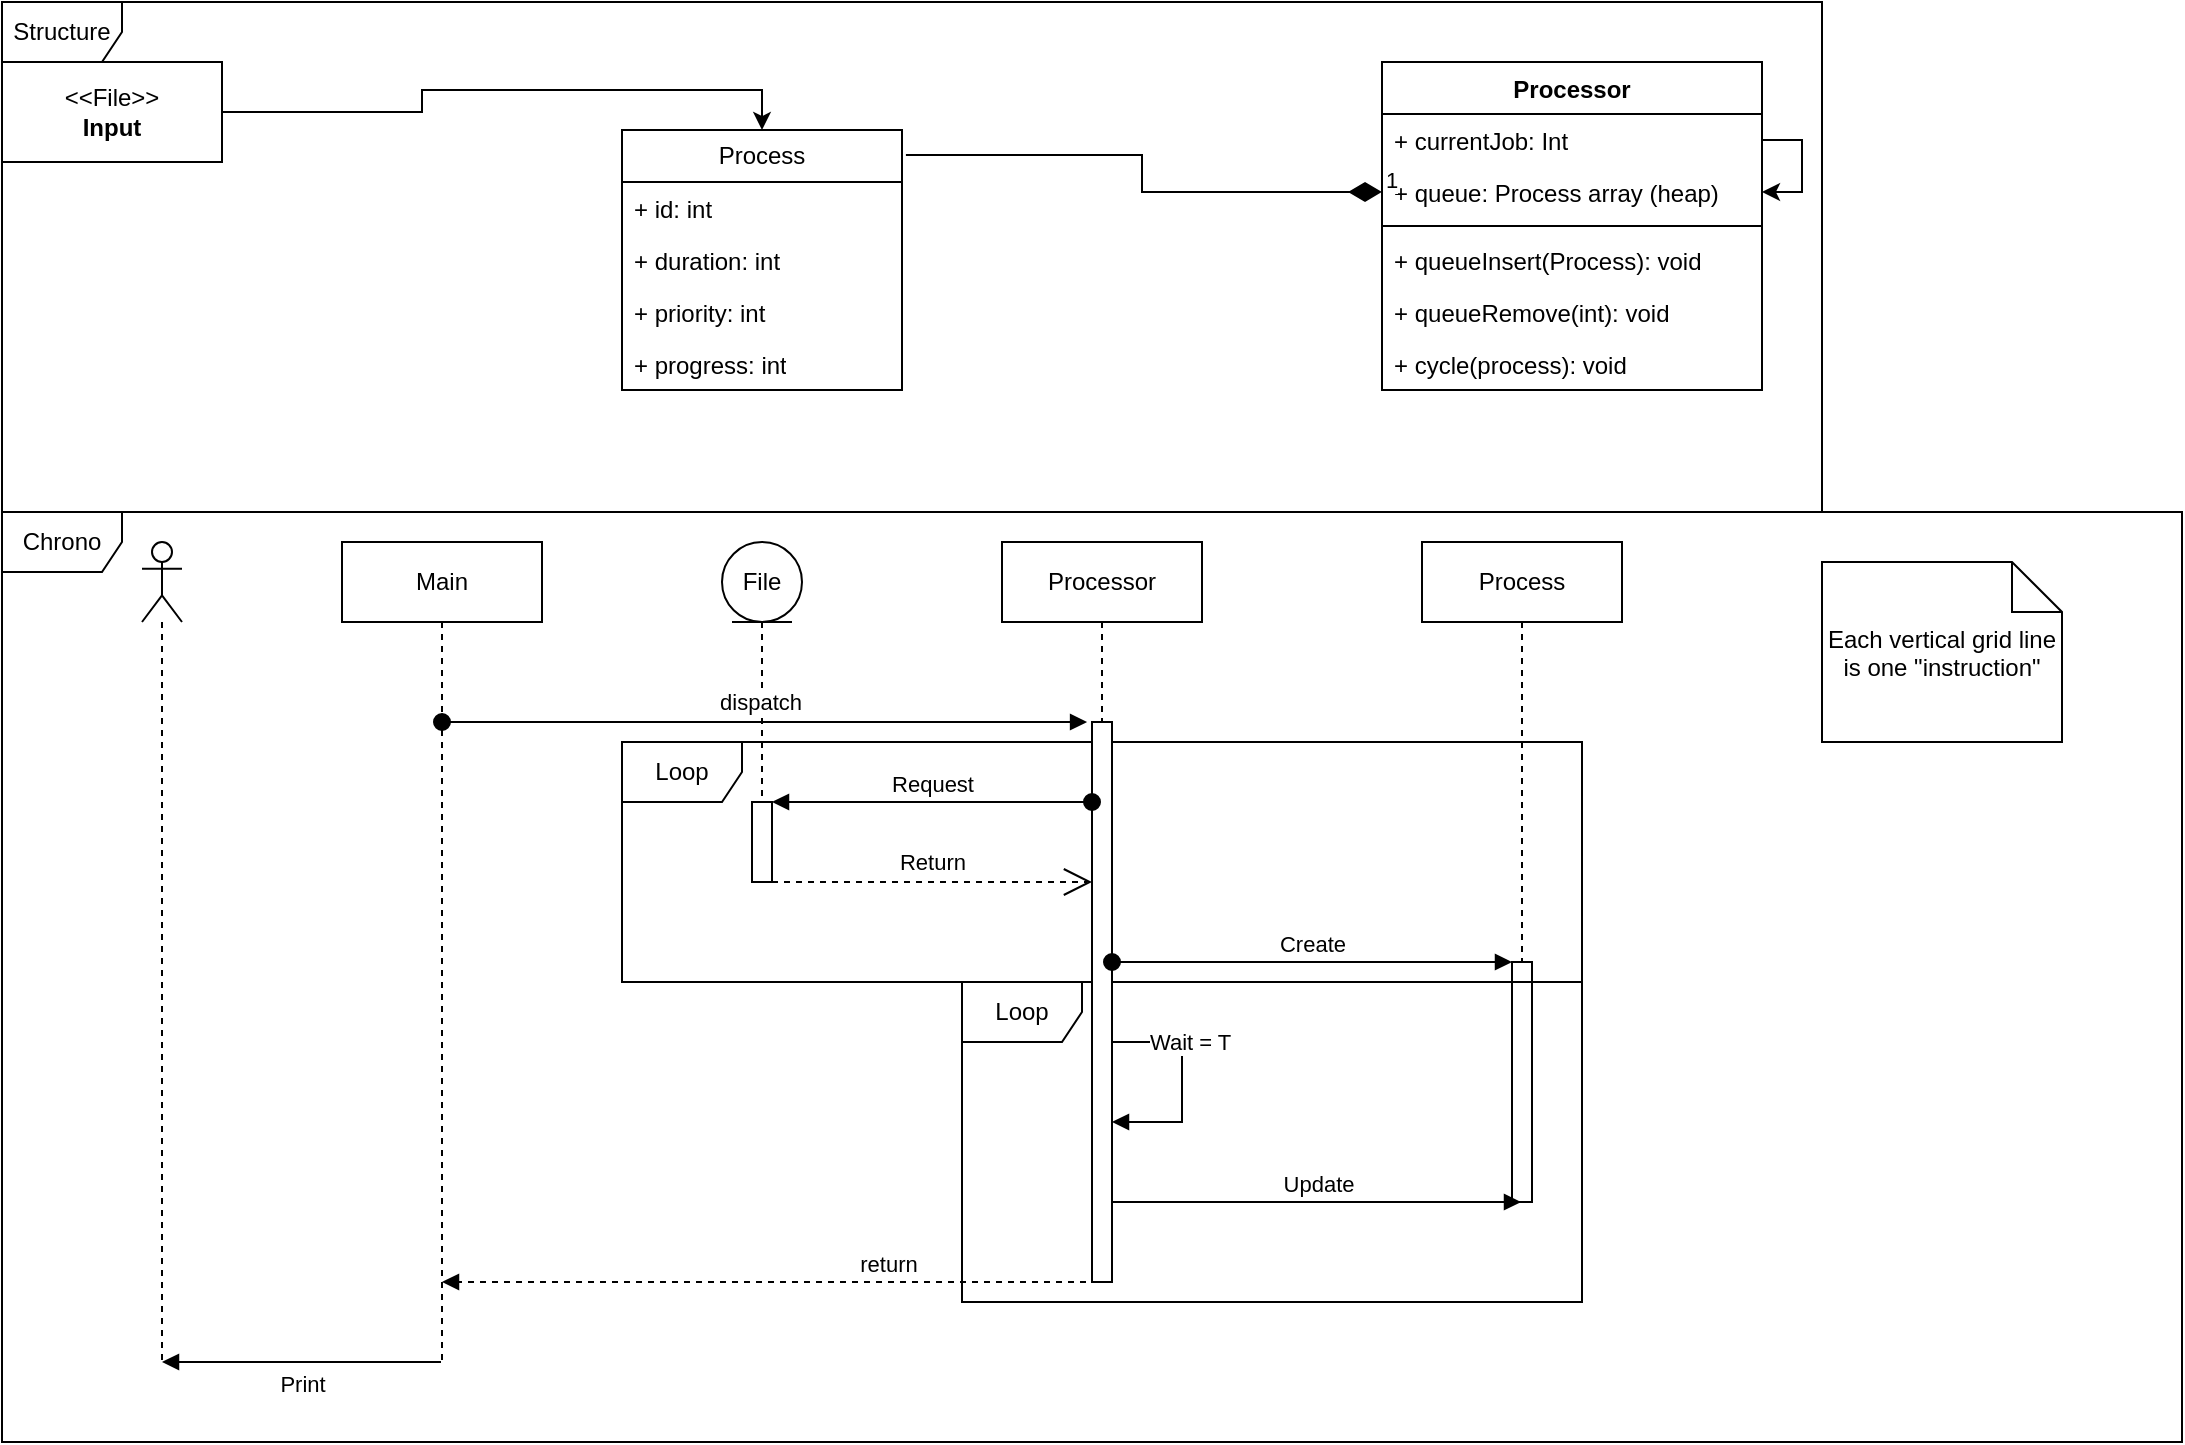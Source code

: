 <mxfile version="21.1.1" type="github">
  <diagram name="Page-1" id="e7e014a7-5840-1c2e-5031-d8a46d1fe8dd">
    <mxGraphModel dx="2443" dy="675" grid="1" gridSize="10" guides="1" tooltips="1" connect="1" arrows="1" fold="1" page="1" pageScale="1" pageWidth="1169" pageHeight="826" background="none" math="0" shadow="0">
      <root>
        <mxCell id="0" />
        <mxCell id="1" parent="0" />
        <mxCell id="6_-7ls5O3npa46uGyjmJ-139" value="return" style="html=1;verticalAlign=bottom;endArrow=block;edgeStyle=elbowEdgeStyle;elbow=vertical;curved=0;rounded=0;dashed=1;" edge="1" target="6_-7ls5O3npa46uGyjmJ-85" parent="1" source="6_-7ls5O3npa46uGyjmJ-87">
          <mxGeometry x="-0.202" relative="1" as="geometry">
            <mxPoint x="350" y="660" as="sourcePoint" />
            <mxPoint x="195" y="800" as="targetPoint" />
            <Array as="points">
              <mxPoint x="350" y="760" />
              <mxPoint x="440" y="720" />
              <mxPoint x="400" y="800" />
              <mxPoint x="480" y="800" />
              <mxPoint x="520" y="830" />
            </Array>
            <mxPoint as="offset" />
          </mxGeometry>
        </mxCell>
        <mxCell id="6_-7ls5O3npa46uGyjmJ-41" value="Process" style="swimlane;fontStyle=0;childLayout=stackLayout;horizontal=1;startSize=26;fillColor=none;horizontalStack=0;resizeParent=1;resizeParentMax=0;resizeLast=0;collapsible=1;marginBottom=0;whiteSpace=wrap;html=1;" vertex="1" parent="1">
          <mxGeometry x="280" y="184" width="140" height="130" as="geometry" />
        </mxCell>
        <mxCell id="6_-7ls5O3npa46uGyjmJ-42" value="+ id: int" style="text;strokeColor=none;fillColor=none;align=left;verticalAlign=top;spacingLeft=4;spacingRight=4;overflow=hidden;rotatable=0;points=[[0,0.5],[1,0.5]];portConstraint=eastwest;whiteSpace=wrap;html=1;" vertex="1" parent="6_-7ls5O3npa46uGyjmJ-41">
          <mxGeometry y="26" width="140" height="26" as="geometry" />
        </mxCell>
        <mxCell id="6_-7ls5O3npa46uGyjmJ-43" value="+ duration: int" style="text;strokeColor=none;fillColor=none;align=left;verticalAlign=top;spacingLeft=4;spacingRight=4;overflow=hidden;rotatable=0;points=[[0,0.5],[1,0.5]];portConstraint=eastwest;whiteSpace=wrap;html=1;" vertex="1" parent="6_-7ls5O3npa46uGyjmJ-41">
          <mxGeometry y="52" width="140" height="26" as="geometry" />
        </mxCell>
        <mxCell id="6_-7ls5O3npa46uGyjmJ-44" value="+ priority: int" style="text;strokeColor=none;fillColor=none;align=left;verticalAlign=top;spacingLeft=4;spacingRight=4;overflow=hidden;rotatable=0;points=[[0,0.5],[1,0.5]];portConstraint=eastwest;whiteSpace=wrap;html=1;" vertex="1" parent="6_-7ls5O3npa46uGyjmJ-41">
          <mxGeometry y="78" width="140" height="26" as="geometry" />
        </mxCell>
        <mxCell id="6_-7ls5O3npa46uGyjmJ-73" value="+ progress: int" style="text;strokeColor=none;fillColor=none;align=left;verticalAlign=top;spacingLeft=4;spacingRight=4;overflow=hidden;rotatable=0;points=[[0,0.5],[1,0.5]];portConstraint=eastwest;whiteSpace=wrap;html=1;" vertex="1" parent="6_-7ls5O3npa46uGyjmJ-41">
          <mxGeometry y="104" width="140" height="26" as="geometry" />
        </mxCell>
        <mxCell id="6_-7ls5O3npa46uGyjmJ-52" style="edgeStyle=orthogonalEdgeStyle;rounded=0;orthogonalLoop=1;jettySize=auto;html=1;exitX=1;exitY=0.5;exitDx=0;exitDy=0;entryX=0.5;entryY=0;entryDx=0;entryDy=0;" edge="1" parent="1" source="6_-7ls5O3npa46uGyjmJ-72" target="6_-7ls5O3npa46uGyjmJ-41">
          <mxGeometry relative="1" as="geometry">
            <mxPoint x="80" y="176" as="sourcePoint" />
          </mxGeometry>
        </mxCell>
        <mxCell id="6_-7ls5O3npa46uGyjmJ-53" value="Processor" style="swimlane;fontStyle=1;align=center;verticalAlign=top;childLayout=stackLayout;horizontal=1;startSize=26;horizontalStack=0;resizeParent=1;resizeParentMax=0;resizeLast=0;collapsible=1;marginBottom=0;whiteSpace=wrap;html=1;" vertex="1" parent="1">
          <mxGeometry x="660" y="150" width="190" height="164" as="geometry" />
        </mxCell>
        <mxCell id="6_-7ls5O3npa46uGyjmJ-66" style="edgeStyle=orthogonalEdgeStyle;rounded=0;orthogonalLoop=1;jettySize=auto;html=1;exitX=1;exitY=0.5;exitDx=0;exitDy=0;" edge="1" parent="6_-7ls5O3npa46uGyjmJ-53" source="6_-7ls5O3npa46uGyjmJ-54" target="6_-7ls5O3npa46uGyjmJ-64">
          <mxGeometry relative="1" as="geometry">
            <mxPoint x="190" y="70" as="targetPoint" />
          </mxGeometry>
        </mxCell>
        <mxCell id="6_-7ls5O3npa46uGyjmJ-54" value="+ currentJob: Int" style="text;strokeColor=none;fillColor=none;align=left;verticalAlign=top;spacingLeft=4;spacingRight=4;overflow=hidden;rotatable=0;points=[[0,0.5],[1,0.5]];portConstraint=eastwest;whiteSpace=wrap;html=1;" vertex="1" parent="6_-7ls5O3npa46uGyjmJ-53">
          <mxGeometry y="26" width="190" height="26" as="geometry" />
        </mxCell>
        <mxCell id="6_-7ls5O3npa46uGyjmJ-64" value="+ queue: Process array (heap)" style="text;strokeColor=none;fillColor=none;align=left;verticalAlign=top;spacingLeft=4;spacingRight=4;overflow=hidden;rotatable=0;points=[[0,0.5],[1,0.5]];portConstraint=eastwest;whiteSpace=wrap;html=1;fontStyle=0" vertex="1" parent="6_-7ls5O3npa46uGyjmJ-53">
          <mxGeometry y="52" width="190" height="26" as="geometry" />
        </mxCell>
        <mxCell id="6_-7ls5O3npa46uGyjmJ-55" value="" style="line;strokeWidth=1;fillColor=none;align=left;verticalAlign=middle;spacingTop=-1;spacingLeft=3;spacingRight=3;rotatable=0;labelPosition=right;points=[];portConstraint=eastwest;strokeColor=inherit;" vertex="1" parent="6_-7ls5O3npa46uGyjmJ-53">
          <mxGeometry y="78" width="190" height="8" as="geometry" />
        </mxCell>
        <mxCell id="6_-7ls5O3npa46uGyjmJ-56" value="+ queueInsert(Process): void" style="text;strokeColor=none;fillColor=none;align=left;verticalAlign=top;spacingLeft=4;spacingRight=4;overflow=hidden;rotatable=0;points=[[0,0.5],[1,0.5]];portConstraint=eastwest;whiteSpace=wrap;html=1;" vertex="1" parent="6_-7ls5O3npa46uGyjmJ-53">
          <mxGeometry y="86" width="190" height="26" as="geometry" />
        </mxCell>
        <mxCell id="6_-7ls5O3npa46uGyjmJ-69" value="+ queueRemove(int): void" style="text;strokeColor=none;fillColor=none;align=left;verticalAlign=top;spacingLeft=4;spacingRight=4;overflow=hidden;rotatable=0;points=[[0,0.5],[1,0.5]];portConstraint=eastwest;whiteSpace=wrap;html=1;" vertex="1" parent="6_-7ls5O3npa46uGyjmJ-53">
          <mxGeometry y="112" width="190" height="26" as="geometry" />
        </mxCell>
        <mxCell id="6_-7ls5O3npa46uGyjmJ-74" value="+ cycle(process): void" style="text;strokeColor=none;fillColor=none;align=left;verticalAlign=top;spacingLeft=4;spacingRight=4;overflow=hidden;rotatable=0;points=[[0,0.5],[1,0.5]];portConstraint=eastwest;whiteSpace=wrap;html=1;" vertex="1" parent="6_-7ls5O3npa46uGyjmJ-53">
          <mxGeometry y="138" width="190" height="26" as="geometry" />
        </mxCell>
        <mxCell id="6_-7ls5O3npa46uGyjmJ-65" value="1" style="endArrow=none;html=1;endSize=12;startArrow=diamondThin;startSize=14;startFill=1;edgeStyle=orthogonalEdgeStyle;align=left;verticalAlign=bottom;rounded=0;exitX=0;exitY=0.5;exitDx=0;exitDy=0;entryX=1.014;entryY=0.096;entryDx=0;entryDy=0;entryPerimeter=0;endFill=0;" edge="1" parent="1" source="6_-7ls5O3npa46uGyjmJ-64" target="6_-7ls5O3npa46uGyjmJ-41">
          <mxGeometry x="-1" y="3" relative="1" as="geometry">
            <mxPoint x="520" y="350" as="sourcePoint" />
            <mxPoint x="680" y="350" as="targetPoint" />
          </mxGeometry>
        </mxCell>
        <mxCell id="6_-7ls5O3npa46uGyjmJ-72" value="&lt;div&gt;&amp;lt;&amp;lt;File&amp;gt;&amp;gt;&lt;br&gt;&lt;b&gt;Input&lt;/b&gt;&lt;br&gt;&lt;/div&gt;" style="html=1;whiteSpace=wrap;" vertex="1" parent="1">
          <mxGeometry x="-30" y="150" width="110" height="50" as="geometry" />
        </mxCell>
        <mxCell id="6_-7ls5O3npa46uGyjmJ-80" value="File" style="shape=umlLifeline;perimeter=lifelinePerimeter;whiteSpace=wrap;html=1;container=1;dropTarget=0;collapsible=0;recursiveResize=0;outlineConnect=0;portConstraint=eastwest;newEdgeStyle={&quot;edgeStyle&quot;:&quot;elbowEdgeStyle&quot;,&quot;elbow&quot;:&quot;vertical&quot;,&quot;curved&quot;:0,&quot;rounded&quot;:0};participant=umlEntity;" vertex="1" parent="1">
          <mxGeometry x="330" y="390" width="40" height="170" as="geometry" />
        </mxCell>
        <mxCell id="6_-7ls5O3npa46uGyjmJ-105" value="" style="html=1;points=[];perimeter=orthogonalPerimeter;outlineConnect=0;targetShapes=umlLifeline;portConstraint=eastwest;newEdgeStyle={&quot;edgeStyle&quot;:&quot;elbowEdgeStyle&quot;,&quot;elbow&quot;:&quot;vertical&quot;,&quot;curved&quot;:0,&quot;rounded&quot;:0};" vertex="1" parent="6_-7ls5O3npa46uGyjmJ-80">
          <mxGeometry x="15" y="130" width="10" height="40" as="geometry" />
        </mxCell>
        <mxCell id="6_-7ls5O3npa46uGyjmJ-85" value="Main" style="shape=umlLifeline;perimeter=lifelinePerimeter;whiteSpace=wrap;html=1;container=1;dropTarget=0;collapsible=0;recursiveResize=0;outlineConnect=0;portConstraint=eastwest;newEdgeStyle={&quot;edgeStyle&quot;:&quot;elbowEdgeStyle&quot;,&quot;elbow&quot;:&quot;vertical&quot;,&quot;curved&quot;:0,&quot;rounded&quot;:0};" vertex="1" parent="1">
          <mxGeometry x="140" y="390" width="100" height="410" as="geometry" />
        </mxCell>
        <mxCell id="6_-7ls5O3npa46uGyjmJ-86" value="Process" style="shape=umlLifeline;perimeter=lifelinePerimeter;whiteSpace=wrap;html=1;container=1;dropTarget=0;collapsible=0;recursiveResize=0;outlineConnect=0;portConstraint=eastwest;newEdgeStyle={&quot;edgeStyle&quot;:&quot;elbowEdgeStyle&quot;,&quot;elbow&quot;:&quot;vertical&quot;,&quot;curved&quot;:0,&quot;rounded&quot;:0};" vertex="1" parent="1">
          <mxGeometry x="680" y="390" width="100" height="330" as="geometry" />
        </mxCell>
        <mxCell id="6_-7ls5O3npa46uGyjmJ-109" value="" style="html=1;points=[];perimeter=orthogonalPerimeter;outlineConnect=0;targetShapes=umlLifeline;portConstraint=eastwest;newEdgeStyle={&quot;edgeStyle&quot;:&quot;elbowEdgeStyle&quot;,&quot;elbow&quot;:&quot;vertical&quot;,&quot;curved&quot;:0,&quot;rounded&quot;:0};" vertex="1" parent="6_-7ls5O3npa46uGyjmJ-86">
          <mxGeometry x="45" y="210" width="10" height="120" as="geometry" />
        </mxCell>
        <mxCell id="6_-7ls5O3npa46uGyjmJ-87" value="Processor" style="shape=umlLifeline;perimeter=lifelinePerimeter;whiteSpace=wrap;html=1;container=1;dropTarget=0;collapsible=0;recursiveResize=0;outlineConnect=0;portConstraint=eastwest;newEdgeStyle={&quot;edgeStyle&quot;:&quot;elbowEdgeStyle&quot;,&quot;elbow&quot;:&quot;vertical&quot;,&quot;curved&quot;:0,&quot;rounded&quot;:0};" vertex="1" parent="1">
          <mxGeometry x="470" y="390" width="100" height="330" as="geometry" />
        </mxCell>
        <mxCell id="6_-7ls5O3npa46uGyjmJ-114" value="Wait = T" style="html=1;align=left;spacingLeft=2;endArrow=block;rounded=0;edgeStyle=orthogonalEdgeStyle;curved=0;rounded=0;" edge="1" parent="6_-7ls5O3npa46uGyjmJ-87">
          <mxGeometry relative="1" as="geometry">
            <mxPoint x="55.0" y="330.0" as="sourcePoint" />
            <Array as="points">
              <mxPoint x="55" y="250" />
              <mxPoint x="90" y="250" />
              <mxPoint x="90" y="290" />
            </Array>
            <mxPoint x="55" y="290" as="targetPoint" />
          </mxGeometry>
        </mxCell>
        <mxCell id="6_-7ls5O3npa46uGyjmJ-92" value="dispatch" style="html=1;verticalAlign=bottom;startArrow=oval;endArrow=block;startSize=8;edgeStyle=elbowEdgeStyle;elbow=vertical;curved=0;rounded=0;" edge="1" parent="1">
          <mxGeometry x="-0.017" y="1" relative="1" as="geometry">
            <mxPoint x="190" y="480" as="sourcePoint" />
            <mxPoint x="512.54" y="479.998" as="targetPoint" />
            <mxPoint as="offset" />
          </mxGeometry>
        </mxCell>
        <mxCell id="6_-7ls5O3npa46uGyjmJ-107" value="Return" style="endArrow=open;endSize=12;dashed=1;html=1;rounded=0;" edge="1" parent="1" source="6_-7ls5O3npa46uGyjmJ-105" target="6_-7ls5O3npa46uGyjmJ-132">
          <mxGeometry x="0.003" y="10" width="160" relative="1" as="geometry">
            <mxPoint x="360" y="500" as="sourcePoint" />
            <mxPoint x="515.0" y="600.0" as="targetPoint" />
            <Array as="points">
              <mxPoint x="440" y="560" />
            </Array>
            <mxPoint as="offset" />
          </mxGeometry>
        </mxCell>
        <mxCell id="6_-7ls5O3npa46uGyjmJ-112" value="Loop " style="shape=umlFrame;whiteSpace=wrap;html=1;pointerEvents=0;" vertex="1" parent="1">
          <mxGeometry x="280" y="490" width="480" height="120" as="geometry" />
        </mxCell>
        <mxCell id="6_-7ls5O3npa46uGyjmJ-123" value="Update" style="html=1;verticalAlign=bottom;endArrow=block;edgeStyle=elbowEdgeStyle;elbow=vertical;curved=0;rounded=0;" edge="1" target="6_-7ls5O3npa46uGyjmJ-86" parent="1">
          <mxGeometry relative="1" as="geometry">
            <mxPoint x="525" y="720" as="sourcePoint" />
            <mxPoint x="654" y="850.706" as="targetPoint" />
            <Array as="points">
              <mxPoint x="560" y="720" />
              <mxPoint x="580" y="760" />
              <mxPoint x="600" y="800" />
              <mxPoint x="540" y="830" />
            </Array>
          </mxGeometry>
        </mxCell>
        <mxCell id="6_-7ls5O3npa46uGyjmJ-127" value="Loop" style="shape=umlFrame;whiteSpace=wrap;html=1;pointerEvents=0;" vertex="1" parent="1">
          <mxGeometry x="450" y="610" width="310" height="160" as="geometry" />
        </mxCell>
        <mxCell id="6_-7ls5O3npa46uGyjmJ-132" value="" style="html=1;points=[];perimeter=orthogonalPerimeter;outlineConnect=0;targetShapes=umlLifeline;portConstraint=eastwest;newEdgeStyle={&quot;edgeStyle&quot;:&quot;elbowEdgeStyle&quot;,&quot;elbow&quot;:&quot;vertical&quot;,&quot;curved&quot;:0,&quot;rounded&quot;:0};" vertex="1" parent="1">
          <mxGeometry x="515" y="480" width="10" height="280" as="geometry" />
        </mxCell>
        <mxCell id="6_-7ls5O3npa46uGyjmJ-106" value="Request" style="html=1;verticalAlign=bottom;startArrow=oval;endArrow=block;startSize=8;edgeStyle=elbowEdgeStyle;elbow=vertical;curved=0;rounded=0;" edge="1" target="6_-7ls5O3npa46uGyjmJ-105" parent="1" source="6_-7ls5O3npa46uGyjmJ-132">
          <mxGeometry relative="1" as="geometry">
            <mxPoint x="545" y="540" as="sourcePoint" />
            <Array as="points">
              <mxPoint x="460" y="520" />
              <mxPoint x="400" y="510" />
              <mxPoint x="470" y="500" />
            </Array>
          </mxGeometry>
        </mxCell>
        <mxCell id="6_-7ls5O3npa46uGyjmJ-110" value="Create" style="html=1;verticalAlign=bottom;startArrow=oval;endArrow=block;startSize=8;edgeStyle=elbowEdgeStyle;elbow=vertical;curved=0;rounded=0;" edge="1" target="6_-7ls5O3npa46uGyjmJ-109" parent="1" source="6_-7ls5O3npa46uGyjmJ-132">
          <mxGeometry relative="1" as="geometry">
            <mxPoint x="520" y="600" as="sourcePoint" />
            <Array as="points">
              <mxPoint x="550" y="600" />
              <mxPoint x="660" y="640" />
              <mxPoint x="540" y="630" />
              <mxPoint x="660" y="600" />
            </Array>
          </mxGeometry>
        </mxCell>
        <mxCell id="6_-7ls5O3npa46uGyjmJ-143" value="Print" style="html=1;verticalAlign=bottom;endArrow=block;edgeStyle=elbowEdgeStyle;elbow=vertical;curved=0;rounded=0;" edge="1" target="6_-7ls5O3npa46uGyjmJ-145" parent="1" source="6_-7ls5O3npa46uGyjmJ-85">
          <mxGeometry x="-0.007" y="20" relative="1" as="geometry">
            <mxPoint x="190" y="770.05" as="sourcePoint" />
            <mxPoint x="110.0" y="760.05" as="targetPoint" />
            <Array as="points">
              <mxPoint x="110" y="800" />
              <mxPoint x="180" y="790" />
              <mxPoint x="90" y="760" />
              <mxPoint x="50" y="760" />
              <mxPoint x="170" y="770" />
              <mxPoint x="170" y="760" />
            </Array>
            <mxPoint as="offset" />
          </mxGeometry>
        </mxCell>
        <mxCell id="6_-7ls5O3npa46uGyjmJ-145" value="" style="shape=umlLifeline;perimeter=lifelinePerimeter;whiteSpace=wrap;html=1;container=1;dropTarget=0;collapsible=0;recursiveResize=0;outlineConnect=0;portConstraint=eastwest;newEdgeStyle={&quot;edgeStyle&quot;:&quot;elbowEdgeStyle&quot;,&quot;elbow&quot;:&quot;vertical&quot;,&quot;curved&quot;:0,&quot;rounded&quot;:0};participant=umlActor;rounded=0;" vertex="1" parent="1">
          <mxGeometry x="40" y="390" width="20" height="410" as="geometry" />
        </mxCell>
        <mxCell id="6_-7ls5O3npa46uGyjmJ-146" value="Each vertical grid line is one &quot;instruction&quot;" style="shape=note2;boundedLbl=1;whiteSpace=wrap;html=1;size=25;verticalAlign=top;align=center;" vertex="1" parent="1">
          <mxGeometry x="880" y="400" width="120" height="90" as="geometry" />
        </mxCell>
        <mxCell id="6_-7ls5O3npa46uGyjmJ-147" value="Chrono" style="shape=umlFrame;whiteSpace=wrap;html=1;pointerEvents=0;" vertex="1" parent="1">
          <mxGeometry x="-30" y="375" width="1090" height="465" as="geometry" />
        </mxCell>
        <mxCell id="6_-7ls5O3npa46uGyjmJ-148" value="Structure" style="shape=umlFrame;whiteSpace=wrap;html=1;pointerEvents=0;" vertex="1" parent="1">
          <mxGeometry x="-30" y="120" width="910" height="255" as="geometry" />
        </mxCell>
      </root>
    </mxGraphModel>
  </diagram>
</mxfile>
